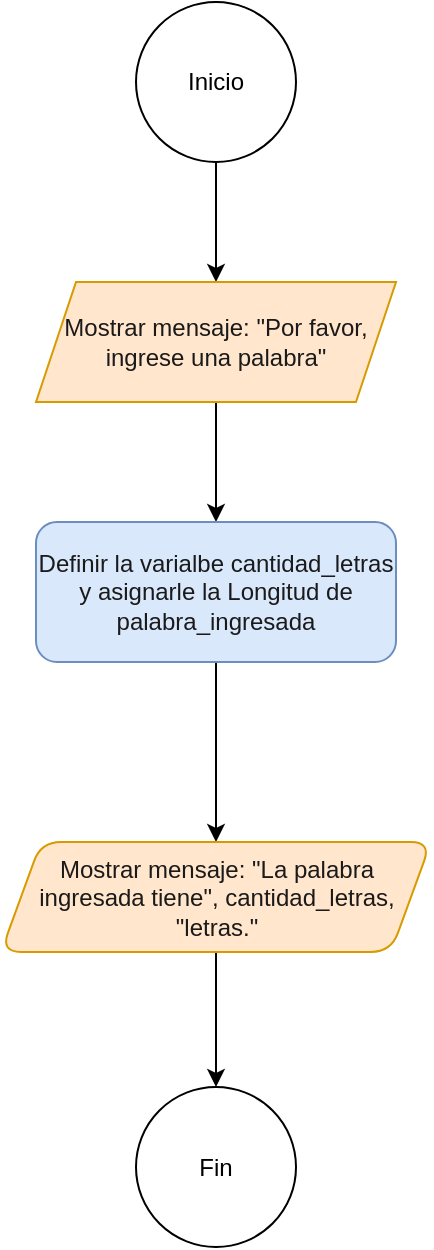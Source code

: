 <mxfile version="24.7.6">
  <diagram id="C5RBs43oDa-KdzZeNtuy" name="Page-1">
    <mxGraphModel dx="2140" dy="653" grid="1" gridSize="10" guides="1" tooltips="1" connect="1" arrows="1" fold="1" page="1" pageScale="1" pageWidth="827" pageHeight="1169" math="0" shadow="0">
      <root>
        <mxCell id="WIyWlLk6GJQsqaUBKTNV-0" />
        <mxCell id="WIyWlLk6GJQsqaUBKTNV-1" parent="WIyWlLk6GJQsqaUBKTNV-0" />
        <mxCell id="SJsT9WyOkdK9f4sZUPTT-2" value="" style="edgeStyle=orthogonalEdgeStyle;rounded=0;orthogonalLoop=1;jettySize=auto;html=1;" edge="1" parent="WIyWlLk6GJQsqaUBKTNV-1" source="SJsT9WyOkdK9f4sZUPTT-0" target="SJsT9WyOkdK9f4sZUPTT-1">
          <mxGeometry relative="1" as="geometry" />
        </mxCell>
        <mxCell id="SJsT9WyOkdK9f4sZUPTT-0" value="Inicio" style="ellipse;whiteSpace=wrap;html=1;aspect=fixed;" vertex="1" parent="WIyWlLk6GJQsqaUBKTNV-1">
          <mxGeometry x="50" y="30" width="80" height="80" as="geometry" />
        </mxCell>
        <mxCell id="SJsT9WyOkdK9f4sZUPTT-4" value="" style="edgeStyle=orthogonalEdgeStyle;rounded=0;orthogonalLoop=1;jettySize=auto;html=1;" edge="1" parent="WIyWlLk6GJQsqaUBKTNV-1" source="SJsT9WyOkdK9f4sZUPTT-1" target="SJsT9WyOkdK9f4sZUPTT-3">
          <mxGeometry relative="1" as="geometry" />
        </mxCell>
        <mxCell id="SJsT9WyOkdK9f4sZUPTT-1" value="&lt;br&gt;&lt;span style=&quot;color: rgb(26, 26, 26);&quot;&gt;Mostrar mensaje: &quot;Por favor, ingrese una palabra&quot;&lt;/span&gt;&lt;div&gt;&lt;br/&gt;&lt;/div&gt;" style="shape=parallelogram;perimeter=parallelogramPerimeter;whiteSpace=wrap;html=1;fixedSize=1;fillColor=#ffe6cc;strokeColor=#d79b00;align=center;" vertex="1" parent="WIyWlLk6GJQsqaUBKTNV-1">
          <mxGeometry y="170" width="180" height="60" as="geometry" />
        </mxCell>
        <mxCell id="SJsT9WyOkdK9f4sZUPTT-8" value="" style="edgeStyle=orthogonalEdgeStyle;rounded=0;orthogonalLoop=1;jettySize=auto;html=1;" edge="1" parent="WIyWlLk6GJQsqaUBKTNV-1" source="SJsT9WyOkdK9f4sZUPTT-3" target="SJsT9WyOkdK9f4sZUPTT-7">
          <mxGeometry relative="1" as="geometry" />
        </mxCell>
        <mxCell id="SJsT9WyOkdK9f4sZUPTT-3" value="&lt;br&gt;&lt;span style=&quot;color: rgb(26, 26, 26);&quot;&gt;Definir la varialbe cantidad_letras y asignarle la Longitud de palabra_ingresada&lt;/span&gt;&lt;div&gt;&lt;br/&gt;&lt;/div&gt;" style="rounded=1;whiteSpace=wrap;html=1;fillColor=#dae8fc;strokeColor=#6c8ebf;align=center;" vertex="1" parent="WIyWlLk6GJQsqaUBKTNV-1">
          <mxGeometry y="290" width="180" height="70" as="geometry" />
        </mxCell>
        <mxCell id="SJsT9WyOkdK9f4sZUPTT-10" value="" style="edgeStyle=orthogonalEdgeStyle;rounded=0;orthogonalLoop=1;jettySize=auto;html=1;" edge="1" parent="WIyWlLk6GJQsqaUBKTNV-1" source="SJsT9WyOkdK9f4sZUPTT-7" target="SJsT9WyOkdK9f4sZUPTT-9">
          <mxGeometry relative="1" as="geometry" />
        </mxCell>
        <mxCell id="SJsT9WyOkdK9f4sZUPTT-7" value="&lt;br&gt;&lt;div style=&quot;&quot;&gt;&lt;span style=&quot;background-color: transparent; color: rgb(26, 26, 26);&quot;&gt;Mostrar mensaje: &quot;La palabra ingresada tiene&quot;, cantidad_letras, &quot;letras.&quot;&lt;/span&gt;&lt;/div&gt;&lt;div style=&quot;&quot;&gt;&lt;br&gt;&lt;/div&gt;" style="shape=parallelogram;perimeter=parallelogramPerimeter;whiteSpace=wrap;html=1;fixedSize=1;rounded=1;fillColor=#ffe6cc;strokeColor=#d79b00;" vertex="1" parent="WIyWlLk6GJQsqaUBKTNV-1">
          <mxGeometry x="-17.5" y="450" width="215" height="55" as="geometry" />
        </mxCell>
        <mxCell id="SJsT9WyOkdK9f4sZUPTT-9" value="Fin" style="ellipse;whiteSpace=wrap;html=1;rounded=1;" vertex="1" parent="WIyWlLk6GJQsqaUBKTNV-1">
          <mxGeometry x="50" y="572.5" width="80" height="80" as="geometry" />
        </mxCell>
      </root>
    </mxGraphModel>
  </diagram>
</mxfile>

